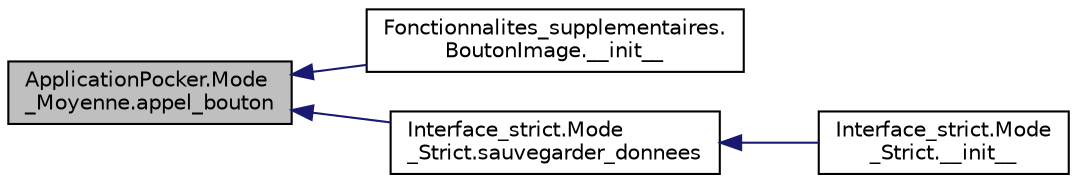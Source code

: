 digraph "ApplicationPocker.Mode_Moyenne.appel_bouton"
{
  edge [fontname="Helvetica",fontsize="10",labelfontname="Helvetica",labelfontsize="10"];
  node [fontname="Helvetica",fontsize="10",shape=record];
  rankdir="LR";
  Node7 [label="ApplicationPocker.Mode\l_Moyenne.appel_bouton",height=0.2,width=0.4,color="black", fillcolor="grey75", style="filled", fontcolor="black"];
  Node7 -> Node8 [dir="back",color="midnightblue",fontsize="10",style="solid",fontname="Helvetica"];
  Node8 [label="Fonctionnalites_supplementaires.\lBoutonImage.__init__",height=0.2,width=0.4,color="black", fillcolor="white", style="filled",URL="$class_fonctionnalites__supplementaires_1_1_bouton_image.html#af5caff29afa7b6c0fe2c2cfd7b5e06c9"];
  Node7 -> Node9 [dir="back",color="midnightblue",fontsize="10",style="solid",fontname="Helvetica"];
  Node9 [label="Interface_strict.Mode\l_Strict.sauvegarder_donnees",height=0.2,width=0.4,color="black", fillcolor="white", style="filled",URL="$class_interface__strict_1_1_mode___strict.html#a3fc3e3f1b7b81190fb9504d8d1373c93"];
  Node9 -> Node10 [dir="back",color="midnightblue",fontsize="10",style="solid",fontname="Helvetica"];
  Node10 [label="Interface_strict.Mode\l_Strict.__init__",height=0.2,width=0.4,color="black", fillcolor="white", style="filled",URL="$class_interface__strict_1_1_mode___strict.html#a2cfc45c81a34f7c133c7e208030be1d3"];
}

